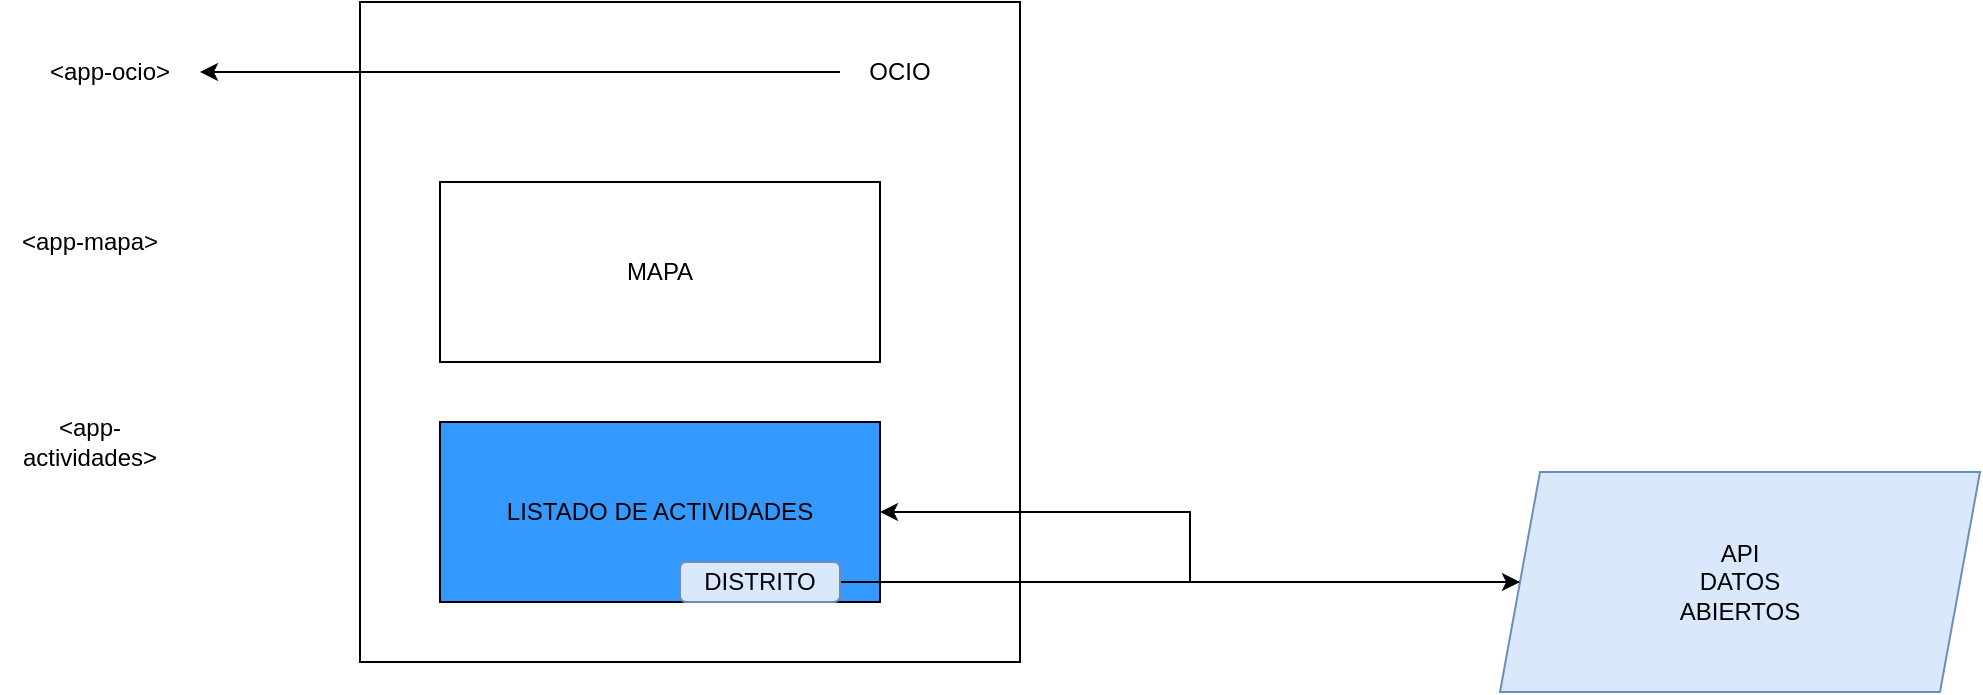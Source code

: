 <mxfile version="14.6.13" type="device"><diagram id="ERZqHdWon0M-zmgC8LKw" name="Página-1"><mxGraphModel dx="1422" dy="822" grid="1" gridSize="10" guides="1" tooltips="1" connect="1" arrows="1" fold="1" page="1" pageScale="1" pageWidth="1169" pageHeight="827" math="0" shadow="0"><root><mxCell id="0"/><mxCell id="1" parent="0"/><mxCell id="kcuJddak7XBR0XwHQM6y-1" value="" style="whiteSpace=wrap;html=1;aspect=fixed;" vertex="1" parent="1"><mxGeometry x="240" y="170" width="330" height="330" as="geometry"/></mxCell><mxCell id="kcuJddak7XBR0XwHQM6y-9" style="edgeStyle=orthogonalEdgeStyle;rounded=0;orthogonalLoop=1;jettySize=auto;html=1;" edge="1" parent="1" source="kcuJddak7XBR0XwHQM6y-2" target="kcuJddak7XBR0XwHQM6y-10"><mxGeometry relative="1" as="geometry"><mxPoint x="190" y="205" as="targetPoint"/></mxGeometry></mxCell><mxCell id="kcuJddak7XBR0XwHQM6y-2" value="OCIO" style="text;html=1;strokeColor=none;fillColor=none;align=center;verticalAlign=middle;whiteSpace=wrap;rounded=0;" vertex="1" parent="1"><mxGeometry x="480" y="190" width="60" height="30" as="geometry"/></mxCell><mxCell id="kcuJddak7XBR0XwHQM6y-3" value="MAPA" style="rounded=0;whiteSpace=wrap;html=1;" vertex="1" parent="1"><mxGeometry x="280" y="260" width="220" height="90" as="geometry"/></mxCell><mxCell id="kcuJddak7XBR0XwHQM6y-4" value="LISTADO DE ACTIVIDADES" style="rounded=0;whiteSpace=wrap;html=1;fillColor=#3399FF;" vertex="1" parent="1"><mxGeometry x="280" y="380" width="220" height="90" as="geometry"/></mxCell><mxCell id="kcuJddak7XBR0XwHQM6y-8" style="edgeStyle=orthogonalEdgeStyle;rounded=0;orthogonalLoop=1;jettySize=auto;html=1;entryX=1;entryY=0.5;entryDx=0;entryDy=0;" edge="1" parent="1" source="kcuJddak7XBR0XwHQM6y-5" target="kcuJddak7XBR0XwHQM6y-4"><mxGeometry relative="1" as="geometry"/></mxCell><mxCell id="kcuJddak7XBR0XwHQM6y-5" value="API&lt;br&gt;DATOS&lt;br&gt;ABIERTOS" style="shape=parallelogram;perimeter=parallelogramPerimeter;whiteSpace=wrap;html=1;fixedSize=1;fillColor=#dae8fc;strokeColor=#6c8ebf;" vertex="1" parent="1"><mxGeometry x="810" y="405" width="240" height="110" as="geometry"/></mxCell><mxCell id="kcuJddak7XBR0XwHQM6y-7" style="edgeStyle=orthogonalEdgeStyle;rounded=0;orthogonalLoop=1;jettySize=auto;html=1;" edge="1" parent="1" source="kcuJddak7XBR0XwHQM6y-6" target="kcuJddak7XBR0XwHQM6y-5"><mxGeometry relative="1" as="geometry"/></mxCell><mxCell id="kcuJddak7XBR0XwHQM6y-6" value="DISTRITO" style="rounded=1;whiteSpace=wrap;html=1;fillColor=#dae8fc;strokeColor=#6c8ebf;" vertex="1" parent="1"><mxGeometry x="400" y="450" width="80" height="20" as="geometry"/></mxCell><mxCell id="kcuJddak7XBR0XwHQM6y-10" value="&amp;lt;app-ocio&amp;gt;" style="text;html=1;strokeColor=none;fillColor=none;align=center;verticalAlign=middle;whiteSpace=wrap;rounded=0;" vertex="1" parent="1"><mxGeometry x="70" y="195" width="90" height="20" as="geometry"/></mxCell><mxCell id="kcuJddak7XBR0XwHQM6y-11" value="&amp;lt;app-mapa&amp;gt;" style="text;html=1;strokeColor=none;fillColor=none;align=center;verticalAlign=middle;whiteSpace=wrap;rounded=0;" vertex="1" parent="1"><mxGeometry x="60" y="280" width="90" height="20" as="geometry"/></mxCell><mxCell id="kcuJddak7XBR0XwHQM6y-12" value="&amp;lt;app-actividades&amp;gt;" style="text;html=1;strokeColor=none;fillColor=none;align=center;verticalAlign=middle;whiteSpace=wrap;rounded=0;" vertex="1" parent="1"><mxGeometry x="60" y="380" width="90" height="20" as="geometry"/></mxCell></root></mxGraphModel></diagram></mxfile>